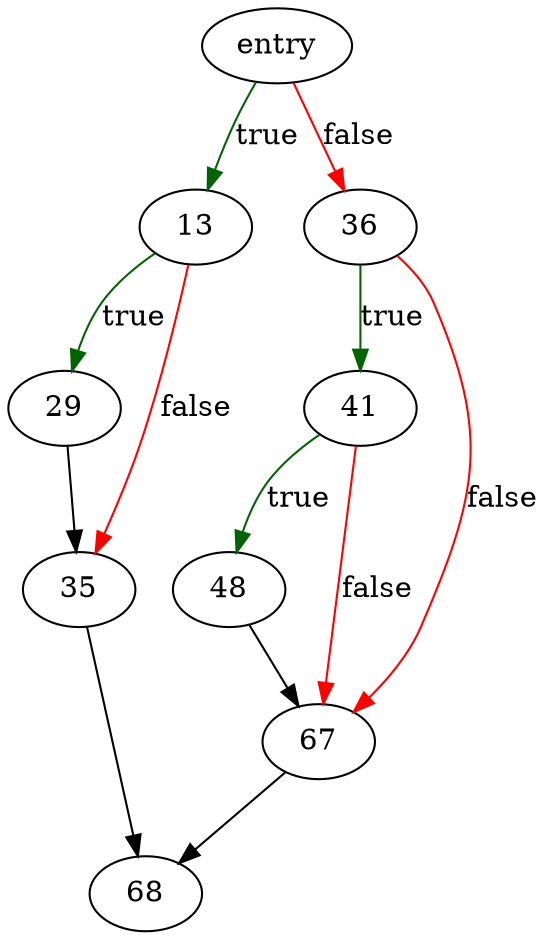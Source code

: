 digraph "sqlite3VdbeReset" {
	// Node definitions.
	1 [label=entry];
	13;
	29;
	35;
	36;
	41;
	48;
	67;
	68;

	// Edge definitions.
	1 -> 13 [
		color=darkgreen
		label=true
	];
	1 -> 36 [
		color=red
		label=false
	];
	13 -> 29 [
		color=darkgreen
		label=true
	];
	13 -> 35 [
		color=red
		label=false
	];
	29 -> 35;
	35 -> 68;
	36 -> 41 [
		color=darkgreen
		label=true
	];
	36 -> 67 [
		color=red
		label=false
	];
	41 -> 48 [
		color=darkgreen
		label=true
	];
	41 -> 67 [
		color=red
		label=false
	];
	48 -> 67;
	67 -> 68;
}